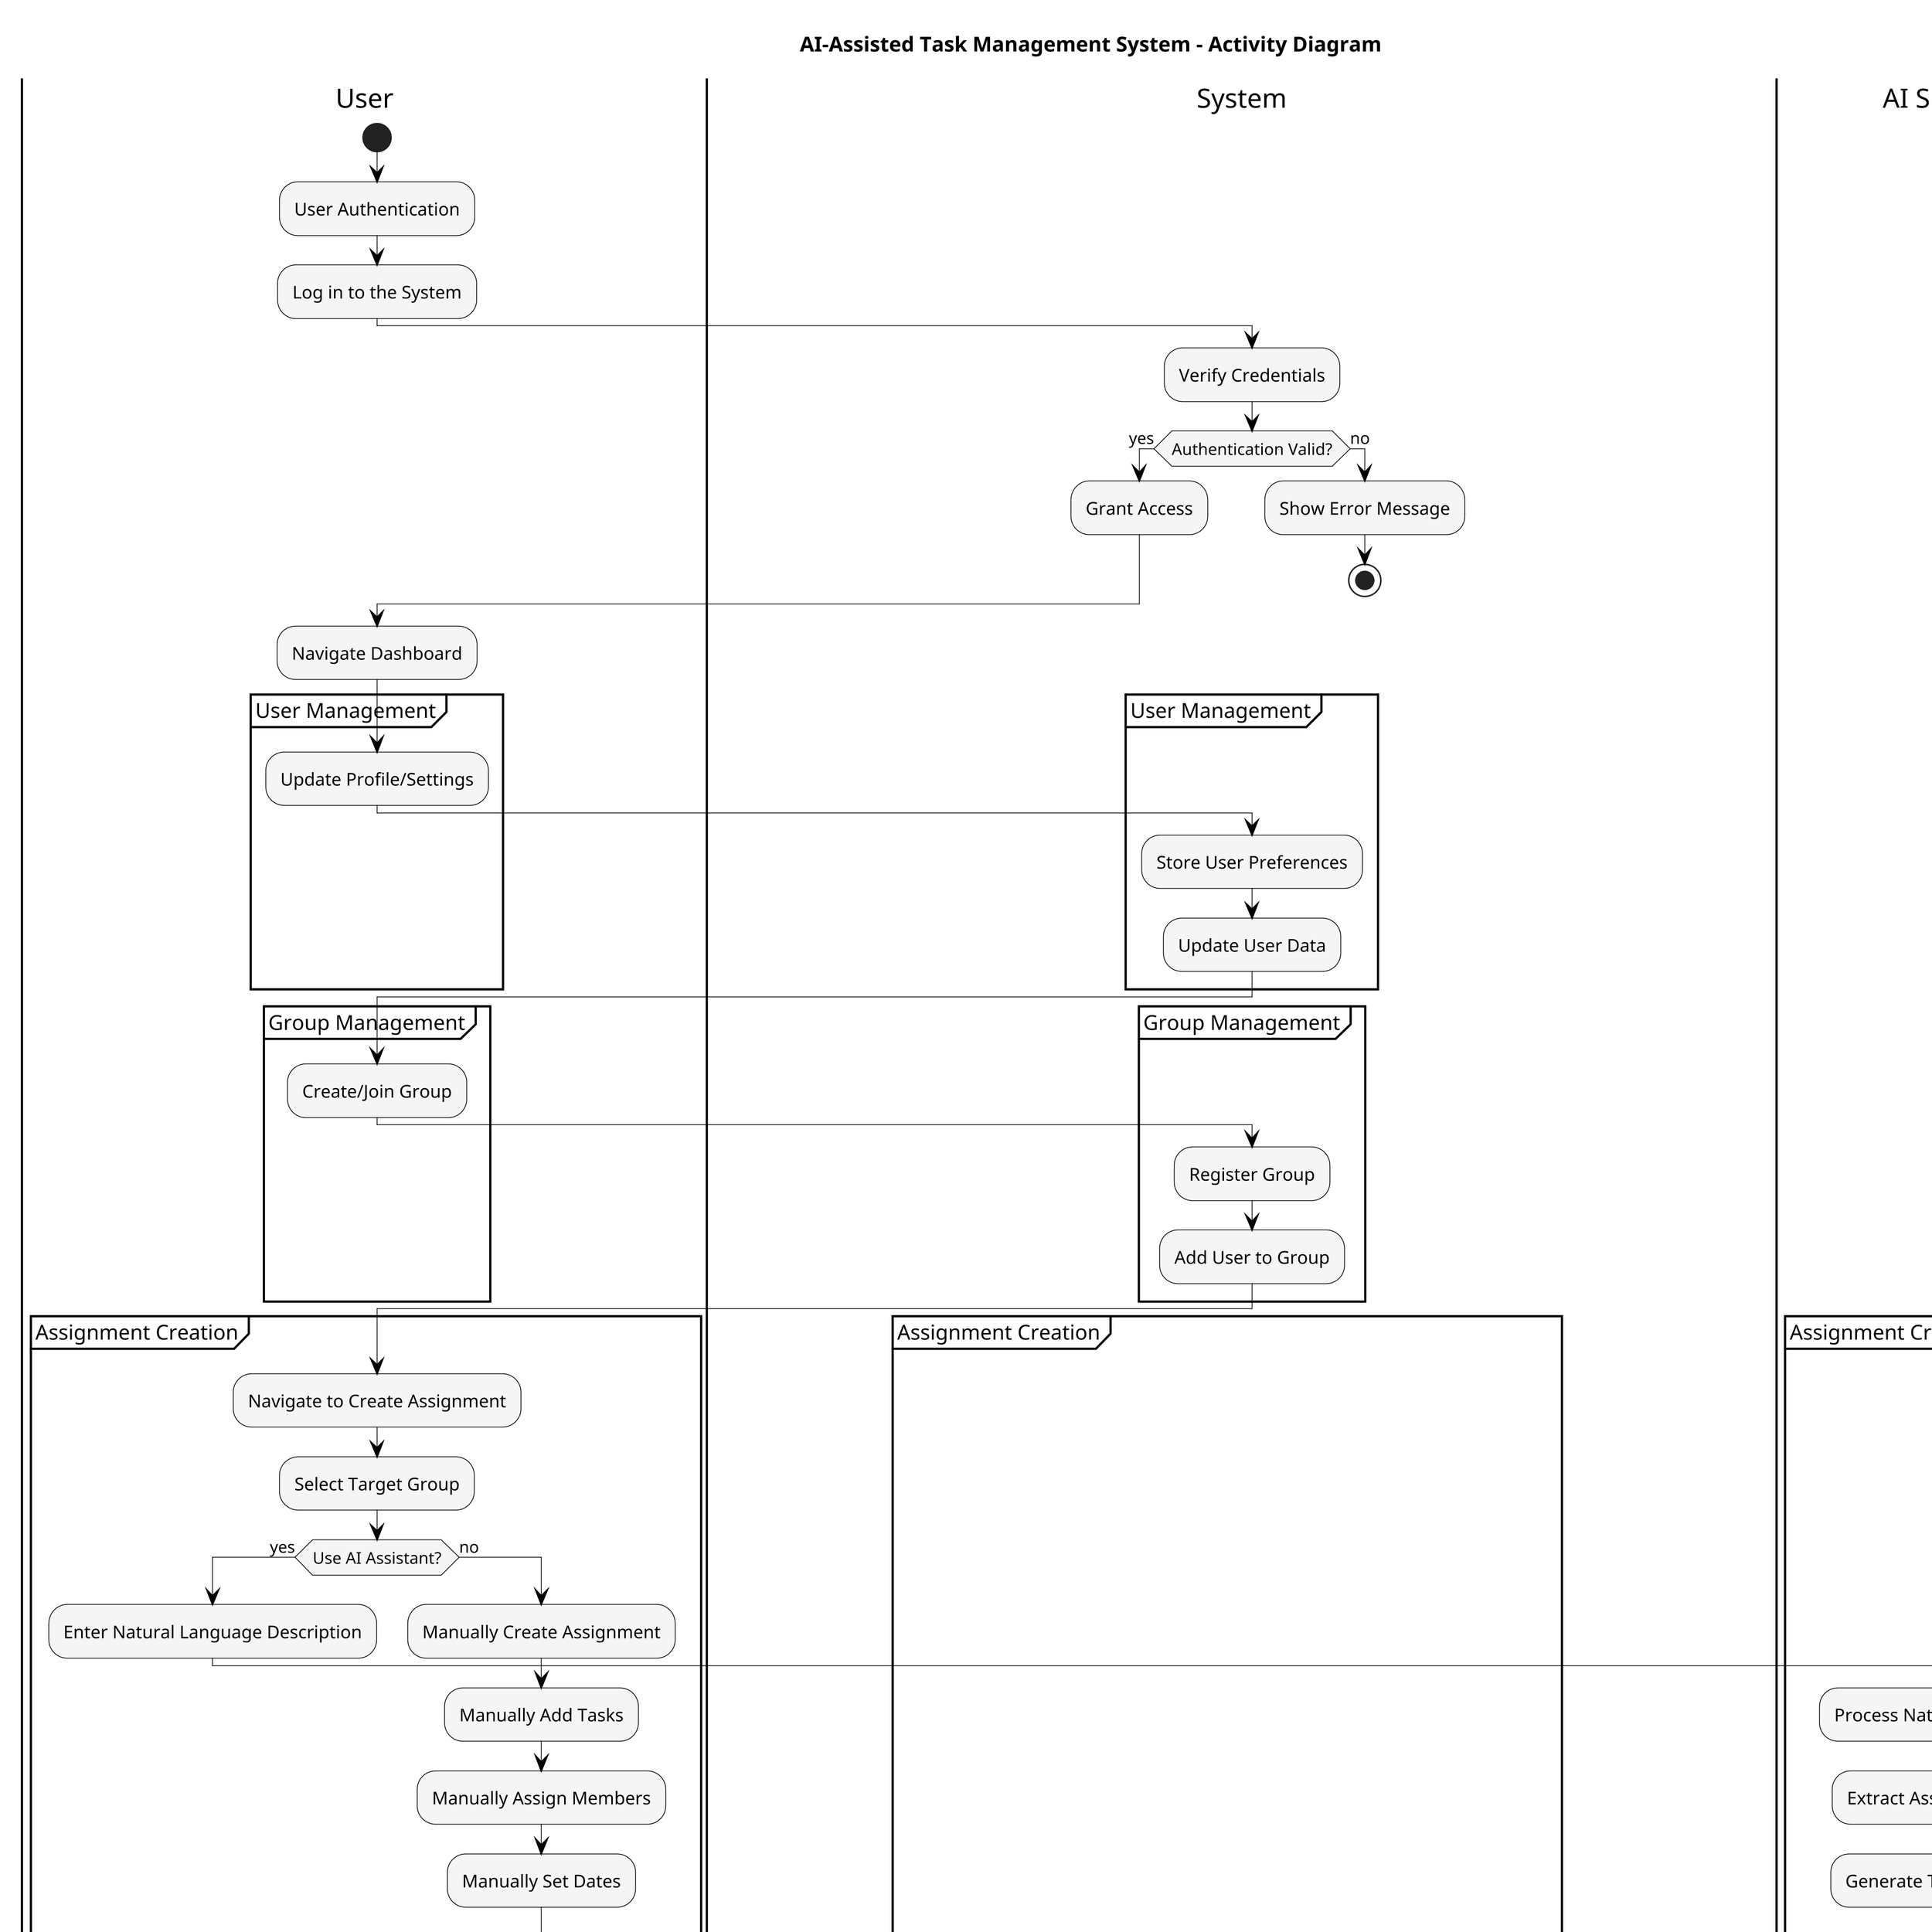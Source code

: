 @startuml AI-Assisted Task Management System
skinparam dpi 300
skinparam ActivityBackgroundColor #F5F5F5
skinparam ActivityBorderColor #000000
skinparam ActivityBorderThickness 0.5
skinparam your_generic_secretdColor #F5F5F5
skinparam your_generic_secretor #000000
skinparam your_generic_secretckness 0.5
skinparam ActivityStartColor #222222
skinparam ActivityEndColor #222222
skinparam ArrowColor #000000
skinparam your_generic_secret #D3D3D3
skinparam PartitionBorderColor #000000
skinparam your_generic_secret 1.5
skinparam LegendBackgroundColor white
skinparam LegendBorderColor black
skinparam LegendBorderThickness 1
skinparam NoteBackgroundColor #F5F5F5
skinparam NoteBorderColor #000000

title AI-Assisted Task Management System - Activity Diagram

|User|
start
:User Authentication;
:Log in to the System;
|System|
:Verify Credentials;
if (Authentication Valid?) then (yes)
  :Grant Access;
else (no)
  :Show Error Message;
  stop
endif

|User|
:Navigate Dashboard;

partition "User Management" {
  |User|
  :Update Profile/Settings;
  |System|
  :Store User Preferences;
  :Update User Data;
}

partition "Group Management" {
  |User|
  :Create/Join Group;
  |System|
  :Register Group;
  :Add User to Group;
}

partition "Assignment Creation" {
  |User|
  :Navigate to Create Assignment;
  :Select Target Group;
  if (Use AI Assistant?) then (yes)
    :Enter Natural Language Description;
    |AI Subsystem|
    :Process Natural Language Input;
    :Extract Assignment Structure;
    :Generate Tasks Automatically;
    :Assign Members Based on Expertise;
    :Set Intelligent Deadlines;
    :Prioritize Tasks;
    |User|
    :Review AI Suggestions;
    :Modify if Needed;
  else (no)
    :Manually Create Assignment;
    :Manually Add Tasks;
    :Manually Assign Members;
    :Manually Set Dates;
  endif
  :Save Assignment;
  |System|
  :Store Assignment Data;
  :Send Notifications;
}

partition "Task Management" {
  |User|
  :View Assigned Tasks;
  while (Tasks Remaining?) is (yes)
    :Select Task;
    :Update Task Status;
    :Add Comments/Attachments;
    |System|
    :Update Task Data;
    :Notify Relevant Users;
  endwhile (no)
}

partition "Communication System" {
  |User|
  :Open Chat Interface;
  split
    :Send Direct Message;
    |System|
    :Route to Private Channel;
    :Deliver to Recipient;
  split again
    |User|
    :Send Group Message;
    |System|
    :Broadcast to Group Channel;
    :Deliver to All Members;
  end split
  |User|
  :View Notifications;
  :Respond to Messages;
}

partition "Assignment Monitoring" {
  |User|
  if (Is Admin/Group Leader?) then (yes)
    :View Group Progress;
    :Monitor Task Completion;
    :Generate Reports;
  endif
  :View Personal Progress;
}

partition "Non-Functional Features" {
  |System|
  split
    :Real-time Updates;
    :WebSocket Connection;
    :Presence Channel Subscription;
  split again
    :Data Persistence;
    :Database Operations;
    :Caching;
  split again
    :Error Logging;
    :System Monitoring;
    :Performance Tracking;
  split again
    :Security Enforcement;
    :Authorization Checks;
    :Data Validation;
  end split
}

|User|
:Log Out;
|System|
:End User Session;
:Clean Up Resources;
stop

legend
|= Actor |= Description |
| User | Regular System User |
| System | Backend Services |
| AI Subsystem | AI Processing Components |
endlegend

@enduml 